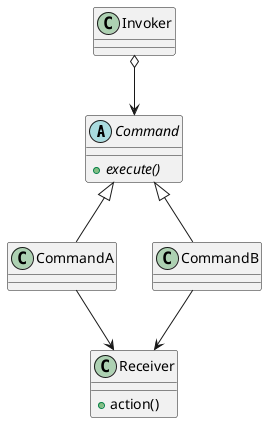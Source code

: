@startuml

Command <|-- CommandA
Command <|-- CommandB

Invoker o--> Command

CommandA --> Receiver
CommandB --> Receiver

class Receiver {
	+action()
}

class Invoker


abstract class Command {
	+{abstract} execute()
}

class CommandA
class CommandB

@enduml